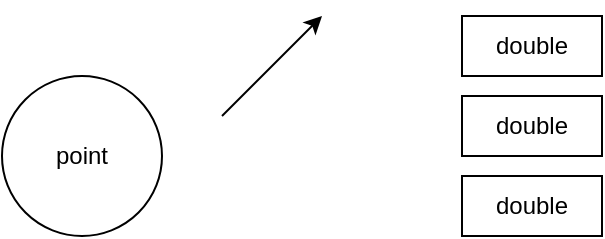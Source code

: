<mxfile version="17.2.4" type="device"><diagram id="rj32cAU1Q6_Cesfy3RHF" name="Page-1"><mxGraphModel dx="1422" dy="857" grid="1" gridSize="10" guides="1" tooltips="1" connect="1" arrows="1" fold="1" page="1" pageScale="1" pageWidth="850" pageHeight="1100" math="0" shadow="0"><root><mxCell id="0"/><mxCell id="1" parent="0"/><mxCell id="xbJlkxB7pKaJKdTgM9SZ-1" value="point" style="ellipse;whiteSpace=wrap;html=1;direction=south;" vertex="1" parent="1"><mxGeometry x="30" y="160" width="80" height="80" as="geometry"/></mxCell><mxCell id="xbJlkxB7pKaJKdTgM9SZ-2" value="double" style="rounded=0;whiteSpace=wrap;html=1;" vertex="1" parent="1"><mxGeometry x="260" y="130" width="70" height="30" as="geometry"/></mxCell><mxCell id="xbJlkxB7pKaJKdTgM9SZ-3" value="double" style="rounded=0;whiteSpace=wrap;html=1;" vertex="1" parent="1"><mxGeometry x="260" y="170" width="70" height="30" as="geometry"/></mxCell><mxCell id="xbJlkxB7pKaJKdTgM9SZ-4" value="double" style="rounded=0;whiteSpace=wrap;html=1;" vertex="1" parent="1"><mxGeometry x="260" y="210" width="70" height="30" as="geometry"/></mxCell><mxCell id="xbJlkxB7pKaJKdTgM9SZ-5" value="" style="endArrow=classic;html=1;rounded=0;" edge="1" parent="1"><mxGeometry width="50" height="50" relative="1" as="geometry"><mxPoint x="140" y="180" as="sourcePoint"/><mxPoint x="190" y="130" as="targetPoint"/></mxGeometry></mxCell></root></mxGraphModel></diagram></mxfile>